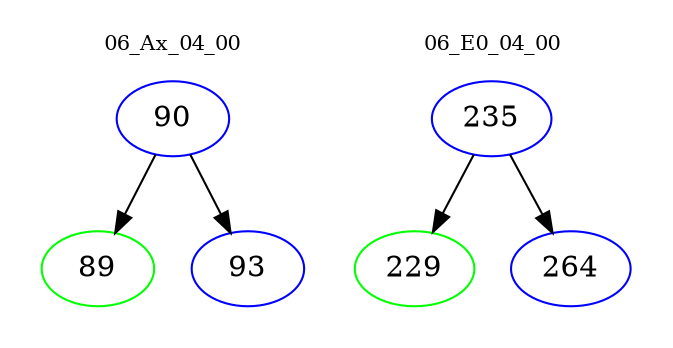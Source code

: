 digraph{
subgraph cluster_0 {
color = white
label = "06_Ax_04_00";
fontsize=10;
T0_90 [label="90", color="blue"]
T0_90 -> T0_89 [color="black"]
T0_89 [label="89", color="green"]
T0_90 -> T0_93 [color="black"]
T0_93 [label="93", color="blue"]
}
subgraph cluster_1 {
color = white
label = "06_E0_04_00";
fontsize=10;
T1_235 [label="235", color="blue"]
T1_235 -> T1_229 [color="black"]
T1_229 [label="229", color="green"]
T1_235 -> T1_264 [color="black"]
T1_264 [label="264", color="blue"]
}
}
